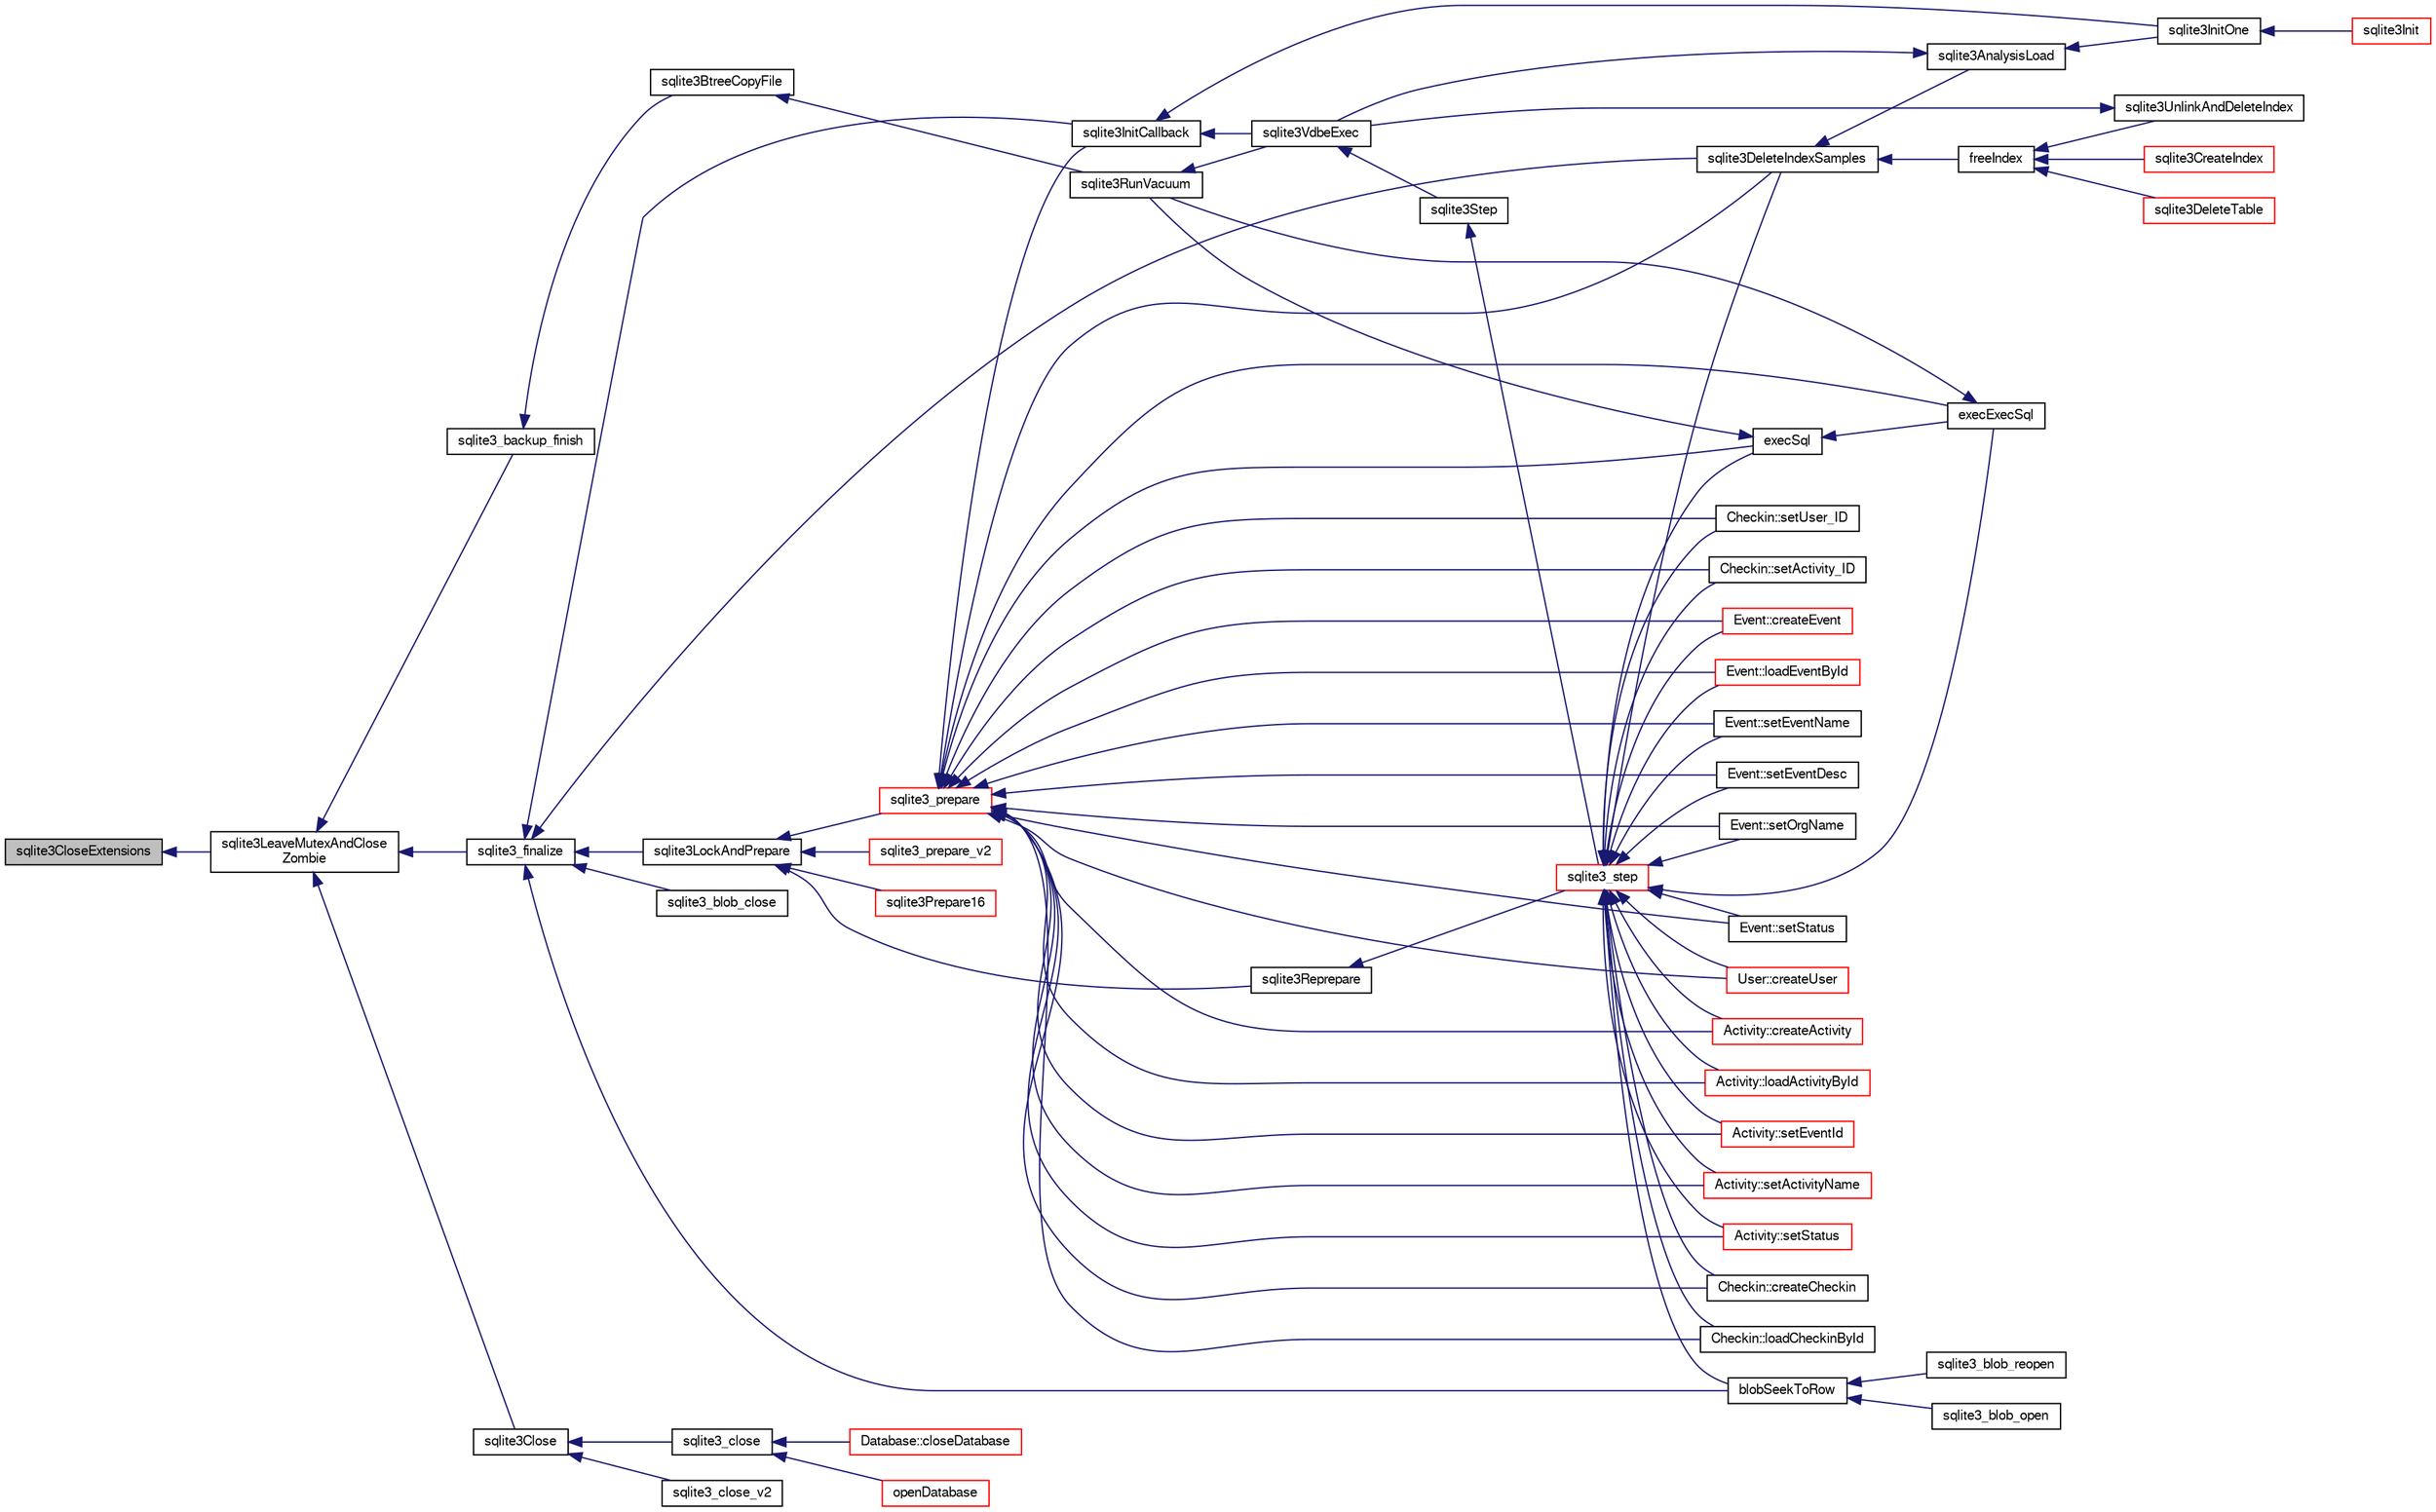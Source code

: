 digraph "sqlite3CloseExtensions"
{
  edge [fontname="FreeSans",fontsize="10",labelfontname="FreeSans",labelfontsize="10"];
  node [fontname="FreeSans",fontsize="10",shape=record];
  rankdir="LR";
  Node472481 [label="sqlite3CloseExtensions",height=0.2,width=0.4,color="black", fillcolor="grey75", style="filled", fontcolor="black"];
  Node472481 -> Node472482 [dir="back",color="midnightblue",fontsize="10",style="solid",fontname="FreeSans"];
  Node472482 [label="sqlite3LeaveMutexAndClose\lZombie",height=0.2,width=0.4,color="black", fillcolor="white", style="filled",URL="$sqlite3_8c.html#afe3a37c29dcb0fe9fc15fe07a3976f59"];
  Node472482 -> Node472483 [dir="back",color="midnightblue",fontsize="10",style="solid",fontname="FreeSans"];
  Node472483 [label="sqlite3_backup_finish",height=0.2,width=0.4,color="black", fillcolor="white", style="filled",URL="$sqlite3_8h.html#a176857dd58d99be53b6d7305533e0048"];
  Node472483 -> Node472484 [dir="back",color="midnightblue",fontsize="10",style="solid",fontname="FreeSans"];
  Node472484 [label="sqlite3BtreeCopyFile",height=0.2,width=0.4,color="black", fillcolor="white", style="filled",URL="$sqlite3_8c.html#a4d9e19a79f0d5c1dfcef0bd137ae83f9"];
  Node472484 -> Node472485 [dir="back",color="midnightblue",fontsize="10",style="solid",fontname="FreeSans"];
  Node472485 [label="sqlite3RunVacuum",height=0.2,width=0.4,color="black", fillcolor="white", style="filled",URL="$sqlite3_8c.html#a5e83ddc7b3e7e8e79ad5d1fc92de1d2f"];
  Node472485 -> Node472486 [dir="back",color="midnightblue",fontsize="10",style="solid",fontname="FreeSans"];
  Node472486 [label="sqlite3VdbeExec",height=0.2,width=0.4,color="black", fillcolor="white", style="filled",URL="$sqlite3_8c.html#a8ce40a614bdc56719c4d642b1e4dfb21"];
  Node472486 -> Node472487 [dir="back",color="midnightblue",fontsize="10",style="solid",fontname="FreeSans"];
  Node472487 [label="sqlite3Step",height=0.2,width=0.4,color="black", fillcolor="white", style="filled",URL="$sqlite3_8c.html#a3f2872e873e2758a4beedad1d5113554"];
  Node472487 -> Node472488 [dir="back",color="midnightblue",fontsize="10",style="solid",fontname="FreeSans"];
  Node472488 [label="sqlite3_step",height=0.2,width=0.4,color="red", fillcolor="white", style="filled",URL="$sqlite3_8h.html#ac1e491ce36b7471eb28387f7d3c74334"];
  Node472488 -> Node472489 [dir="back",color="midnightblue",fontsize="10",style="solid",fontname="FreeSans"];
  Node472489 [label="Activity::createActivity",height=0.2,width=0.4,color="red", fillcolor="white", style="filled",URL="$classActivity.html#a813cc5e52c14ab49b39014c134e3425b"];
  Node472488 -> Node472492 [dir="back",color="midnightblue",fontsize="10",style="solid",fontname="FreeSans"];
  Node472492 [label="Activity::loadActivityById",height=0.2,width=0.4,color="red", fillcolor="white", style="filled",URL="$classActivity.html#abe4ffb4f08a47212ebf9013259d9e7fd"];
  Node472488 -> Node472494 [dir="back",color="midnightblue",fontsize="10",style="solid",fontname="FreeSans"];
  Node472494 [label="Activity::setEventId",height=0.2,width=0.4,color="red", fillcolor="white", style="filled",URL="$classActivity.html#adb1d0fd0d08f473e068f0a4086bfa9ca"];
  Node472488 -> Node472495 [dir="back",color="midnightblue",fontsize="10",style="solid",fontname="FreeSans"];
  Node472495 [label="Activity::setActivityName",height=0.2,width=0.4,color="red", fillcolor="white", style="filled",URL="$classActivity.html#a62dc3737b33915a36086f9dd26d16a81"];
  Node472488 -> Node472496 [dir="back",color="midnightblue",fontsize="10",style="solid",fontname="FreeSans"];
  Node472496 [label="Activity::setStatus",height=0.2,width=0.4,color="red", fillcolor="white", style="filled",URL="$classActivity.html#af618135a7738f4d2a7ee147a8ef912ea"];
  Node472488 -> Node472497 [dir="back",color="midnightblue",fontsize="10",style="solid",fontname="FreeSans"];
  Node472497 [label="Checkin::createCheckin",height=0.2,width=0.4,color="black", fillcolor="white", style="filled",URL="$classCheckin.html#a4e40acdf7fff0e607f6de4f24f3a163c"];
  Node472488 -> Node472498 [dir="back",color="midnightblue",fontsize="10",style="solid",fontname="FreeSans"];
  Node472498 [label="Checkin::loadCheckinById",height=0.2,width=0.4,color="black", fillcolor="white", style="filled",URL="$classCheckin.html#a3461f70ea6c68475225f2a07f78a21e0"];
  Node472488 -> Node472499 [dir="back",color="midnightblue",fontsize="10",style="solid",fontname="FreeSans"];
  Node472499 [label="Checkin::setUser_ID",height=0.2,width=0.4,color="black", fillcolor="white", style="filled",URL="$classCheckin.html#a76ab640f4f912876dbebf183db5359c6"];
  Node472488 -> Node472500 [dir="back",color="midnightblue",fontsize="10",style="solid",fontname="FreeSans"];
  Node472500 [label="Checkin::setActivity_ID",height=0.2,width=0.4,color="black", fillcolor="white", style="filled",URL="$classCheckin.html#ab2ff3ec2604ec73a42af25874a00b232"];
  Node472488 -> Node472501 [dir="back",color="midnightblue",fontsize="10",style="solid",fontname="FreeSans"];
  Node472501 [label="Event::createEvent",height=0.2,width=0.4,color="red", fillcolor="white", style="filled",URL="$classEvent.html#a77adb9f4a46ffb32c2d931f0691f5903"];
  Node472488 -> Node472502 [dir="back",color="midnightblue",fontsize="10",style="solid",fontname="FreeSans"];
  Node472502 [label="Event::loadEventById",height=0.2,width=0.4,color="red", fillcolor="white", style="filled",URL="$classEvent.html#afa66cea33f722dbeecb69cc98fdea055"];
  Node472488 -> Node472503 [dir="back",color="midnightblue",fontsize="10",style="solid",fontname="FreeSans"];
  Node472503 [label="Event::setEventName",height=0.2,width=0.4,color="black", fillcolor="white", style="filled",URL="$classEvent.html#a10596b6ca077df05184e30d62b08729d"];
  Node472488 -> Node472504 [dir="back",color="midnightblue",fontsize="10",style="solid",fontname="FreeSans"];
  Node472504 [label="Event::setEventDesc",height=0.2,width=0.4,color="black", fillcolor="white", style="filled",URL="$classEvent.html#ae36b8377dcae792f1c5c4726024c981b"];
  Node472488 -> Node472505 [dir="back",color="midnightblue",fontsize="10",style="solid",fontname="FreeSans"];
  Node472505 [label="Event::setOrgName",height=0.2,width=0.4,color="black", fillcolor="white", style="filled",URL="$classEvent.html#a19aac0f776bd764563a54977656cf680"];
  Node472488 -> Node472506 [dir="back",color="midnightblue",fontsize="10",style="solid",fontname="FreeSans"];
  Node472506 [label="Event::setStatus",height=0.2,width=0.4,color="black", fillcolor="white", style="filled",URL="$classEvent.html#ab0a6b9285af0f4172eb841e2b80f8972"];
  Node472488 -> Node472507 [dir="back",color="midnightblue",fontsize="10",style="solid",fontname="FreeSans"];
  Node472507 [label="blobSeekToRow",height=0.2,width=0.4,color="black", fillcolor="white", style="filled",URL="$sqlite3_8c.html#afff57e13332b98c8a44a7cebe38962ab"];
  Node472507 -> Node472508 [dir="back",color="midnightblue",fontsize="10",style="solid",fontname="FreeSans"];
  Node472508 [label="sqlite3_blob_open",height=0.2,width=0.4,color="black", fillcolor="white", style="filled",URL="$sqlite3_8h.html#adb8ad839a5bdd62a43785132bc7dd518"];
  Node472507 -> Node472509 [dir="back",color="midnightblue",fontsize="10",style="solid",fontname="FreeSans"];
  Node472509 [label="sqlite3_blob_reopen",height=0.2,width=0.4,color="black", fillcolor="white", style="filled",URL="$sqlite3_8h.html#abc77c24fdc0150138490359a94360f7e"];
  Node472488 -> Node472510 [dir="back",color="midnightblue",fontsize="10",style="solid",fontname="FreeSans"];
  Node472510 [label="sqlite3DeleteIndexSamples",height=0.2,width=0.4,color="black", fillcolor="white", style="filled",URL="$sqlite3_8c.html#aaeda0302fbf61397ec009f65bed047ef"];
  Node472510 -> Node472511 [dir="back",color="midnightblue",fontsize="10",style="solid",fontname="FreeSans"];
  Node472511 [label="sqlite3AnalysisLoad",height=0.2,width=0.4,color="black", fillcolor="white", style="filled",URL="$sqlite3_8c.html#a48a2301c27e1d3d68708b9b8761b5a01"];
  Node472511 -> Node472486 [dir="back",color="midnightblue",fontsize="10",style="solid",fontname="FreeSans"];
  Node472511 -> Node472512 [dir="back",color="midnightblue",fontsize="10",style="solid",fontname="FreeSans"];
  Node472512 [label="sqlite3InitOne",height=0.2,width=0.4,color="black", fillcolor="white", style="filled",URL="$sqlite3_8c.html#ac4318b25df65269906b0379251fe9b85"];
  Node472512 -> Node472513 [dir="back",color="midnightblue",fontsize="10",style="solid",fontname="FreeSans"];
  Node472513 [label="sqlite3Init",height=0.2,width=0.4,color="red", fillcolor="white", style="filled",URL="$sqlite3_8c.html#aed74e3dc765631a833f522f425ff5a48"];
  Node472510 -> Node472613 [dir="back",color="midnightblue",fontsize="10",style="solid",fontname="FreeSans"];
  Node472613 [label="freeIndex",height=0.2,width=0.4,color="black", fillcolor="white", style="filled",URL="$sqlite3_8c.html#a00907c99c18d5bcb9d0b38c077146c31"];
  Node472613 -> Node472614 [dir="back",color="midnightblue",fontsize="10",style="solid",fontname="FreeSans"];
  Node472614 [label="sqlite3UnlinkAndDeleteIndex",height=0.2,width=0.4,color="black", fillcolor="white", style="filled",URL="$sqlite3_8c.html#a889f2dcb438c56db37a6d61e9f25e244"];
  Node472614 -> Node472486 [dir="back",color="midnightblue",fontsize="10",style="solid",fontname="FreeSans"];
  Node472613 -> Node472615 [dir="back",color="midnightblue",fontsize="10",style="solid",fontname="FreeSans"];
  Node472615 [label="sqlite3DeleteTable",height=0.2,width=0.4,color="red", fillcolor="white", style="filled",URL="$sqlite3_8c.html#a7fd3d507375a381a3807f92735318973"];
  Node472613 -> Node472525 [dir="back",color="midnightblue",fontsize="10",style="solid",fontname="FreeSans"];
  Node472525 [label="sqlite3CreateIndex",height=0.2,width=0.4,color="red", fillcolor="white", style="filled",URL="$sqlite3_8c.html#a8dbe5e590ab6c58a8c45f34f7c81e825"];
  Node472488 -> Node472670 [dir="back",color="midnightblue",fontsize="10",style="solid",fontname="FreeSans"];
  Node472670 [label="execSql",height=0.2,width=0.4,color="black", fillcolor="white", style="filled",URL="$sqlite3_8c.html#a7d16651b98a110662f4c265eff0246cb"];
  Node472670 -> Node472671 [dir="back",color="midnightblue",fontsize="10",style="solid",fontname="FreeSans"];
  Node472671 [label="execExecSql",height=0.2,width=0.4,color="black", fillcolor="white", style="filled",URL="$sqlite3_8c.html#ac1be09a6c047f21133d16378d301e0d4"];
  Node472671 -> Node472485 [dir="back",color="midnightblue",fontsize="10",style="solid",fontname="FreeSans"];
  Node472670 -> Node472485 [dir="back",color="midnightblue",fontsize="10",style="solid",fontname="FreeSans"];
  Node472488 -> Node472671 [dir="back",color="midnightblue",fontsize="10",style="solid",fontname="FreeSans"];
  Node472488 -> Node472672 [dir="back",color="midnightblue",fontsize="10",style="solid",fontname="FreeSans"];
  Node472672 [label="User::createUser",height=0.2,width=0.4,color="red", fillcolor="white", style="filled",URL="$classUser.html#a22ed673939e8cc0a136130b809bba513"];
  Node472482 -> Node472706 [dir="back",color="midnightblue",fontsize="10",style="solid",fontname="FreeSans"];
  Node472706 [label="sqlite3_finalize",height=0.2,width=0.4,color="black", fillcolor="white", style="filled",URL="$sqlite3_8h.html#a801195c0f771d40bb4be1e40f3b88945"];
  Node472706 -> Node472507 [dir="back",color="midnightblue",fontsize="10",style="solid",fontname="FreeSans"];
  Node472706 -> Node472707 [dir="back",color="midnightblue",fontsize="10",style="solid",fontname="FreeSans"];
  Node472707 [label="sqlite3_blob_close",height=0.2,width=0.4,color="black", fillcolor="white", style="filled",URL="$sqlite3_8h.html#a8885ae884821e14e1e4501183c5833d6"];
  Node472706 -> Node472510 [dir="back",color="midnightblue",fontsize="10",style="solid",fontname="FreeSans"];
  Node472706 -> Node472669 [dir="back",color="midnightblue",fontsize="10",style="solid",fontname="FreeSans"];
  Node472669 [label="sqlite3InitCallback",height=0.2,width=0.4,color="black", fillcolor="white", style="filled",URL="$sqlite3_8c.html#a5183ff3c8b5311c7332250013ee018b3"];
  Node472669 -> Node472486 [dir="back",color="midnightblue",fontsize="10",style="solid",fontname="FreeSans"];
  Node472669 -> Node472512 [dir="back",color="midnightblue",fontsize="10",style="solid",fontname="FreeSans"];
  Node472706 -> Node472666 [dir="back",color="midnightblue",fontsize="10",style="solid",fontname="FreeSans"];
  Node472666 [label="sqlite3LockAndPrepare",height=0.2,width=0.4,color="black", fillcolor="white", style="filled",URL="$sqlite3_8c.html#a5db1ec5589aa2b02c6d979211a8789bd"];
  Node472666 -> Node472667 [dir="back",color="midnightblue",fontsize="10",style="solid",fontname="FreeSans"];
  Node472667 [label="sqlite3Reprepare",height=0.2,width=0.4,color="black", fillcolor="white", style="filled",URL="$sqlite3_8c.html#a7e2f7299cc947d07e782f6ac561fa937"];
  Node472667 -> Node472488 [dir="back",color="midnightblue",fontsize="10",style="solid",fontname="FreeSans"];
  Node472666 -> Node472668 [dir="back",color="midnightblue",fontsize="10",style="solid",fontname="FreeSans"];
  Node472668 [label="sqlite3_prepare",height=0.2,width=0.4,color="red", fillcolor="white", style="filled",URL="$sqlite3_8h.html#a8c39e7b9dbeff01f0a399b46d4b29f1c"];
  Node472668 -> Node472489 [dir="back",color="midnightblue",fontsize="10",style="solid",fontname="FreeSans"];
  Node472668 -> Node472492 [dir="back",color="midnightblue",fontsize="10",style="solid",fontname="FreeSans"];
  Node472668 -> Node472494 [dir="back",color="midnightblue",fontsize="10",style="solid",fontname="FreeSans"];
  Node472668 -> Node472495 [dir="back",color="midnightblue",fontsize="10",style="solid",fontname="FreeSans"];
  Node472668 -> Node472496 [dir="back",color="midnightblue",fontsize="10",style="solid",fontname="FreeSans"];
  Node472668 -> Node472497 [dir="back",color="midnightblue",fontsize="10",style="solid",fontname="FreeSans"];
  Node472668 -> Node472498 [dir="back",color="midnightblue",fontsize="10",style="solid",fontname="FreeSans"];
  Node472668 -> Node472499 [dir="back",color="midnightblue",fontsize="10",style="solid",fontname="FreeSans"];
  Node472668 -> Node472500 [dir="back",color="midnightblue",fontsize="10",style="solid",fontname="FreeSans"];
  Node472668 -> Node472501 [dir="back",color="midnightblue",fontsize="10",style="solid",fontname="FreeSans"];
  Node472668 -> Node472502 [dir="back",color="midnightblue",fontsize="10",style="solid",fontname="FreeSans"];
  Node472668 -> Node472503 [dir="back",color="midnightblue",fontsize="10",style="solid",fontname="FreeSans"];
  Node472668 -> Node472504 [dir="back",color="midnightblue",fontsize="10",style="solid",fontname="FreeSans"];
  Node472668 -> Node472505 [dir="back",color="midnightblue",fontsize="10",style="solid",fontname="FreeSans"];
  Node472668 -> Node472506 [dir="back",color="midnightblue",fontsize="10",style="solid",fontname="FreeSans"];
  Node472668 -> Node472510 [dir="back",color="midnightblue",fontsize="10",style="solid",fontname="FreeSans"];
  Node472668 -> Node472669 [dir="back",color="midnightblue",fontsize="10",style="solid",fontname="FreeSans"];
  Node472668 -> Node472670 [dir="back",color="midnightblue",fontsize="10",style="solid",fontname="FreeSans"];
  Node472668 -> Node472671 [dir="back",color="midnightblue",fontsize="10",style="solid",fontname="FreeSans"];
  Node472668 -> Node472672 [dir="back",color="midnightblue",fontsize="10",style="solid",fontname="FreeSans"];
  Node472666 -> Node472677 [dir="back",color="midnightblue",fontsize="10",style="solid",fontname="FreeSans"];
  Node472677 [label="sqlite3_prepare_v2",height=0.2,width=0.4,color="red", fillcolor="white", style="filled",URL="$sqlite3_8h.html#a85d4203bb54c984c5325c2f5b3664985"];
  Node472666 -> Node472680 [dir="back",color="midnightblue",fontsize="10",style="solid",fontname="FreeSans"];
  Node472680 [label="sqlite3Prepare16",height=0.2,width=0.4,color="red", fillcolor="white", style="filled",URL="$sqlite3_8c.html#a5842e6724b91885125f83c438da1f15b"];
  Node472482 -> Node472738 [dir="back",color="midnightblue",fontsize="10",style="solid",fontname="FreeSans"];
  Node472738 [label="sqlite3Close",height=0.2,width=0.4,color="black", fillcolor="white", style="filled",URL="$sqlite3_8c.html#aa9f2e73837bba8d721dbde0964ffce11"];
  Node472738 -> Node472739 [dir="back",color="midnightblue",fontsize="10",style="solid",fontname="FreeSans"];
  Node472739 [label="sqlite3_close",height=0.2,width=0.4,color="black", fillcolor="white", style="filled",URL="$sqlite3_8h.html#ac43c9032fc6ef3b2a231dc3a9fa44b2d"];
  Node472739 -> Node472740 [dir="back",color="midnightblue",fontsize="10",style="solid",fontname="FreeSans"];
  Node472740 [label="Database::closeDatabase",height=0.2,width=0.4,color="red", fillcolor="white", style="filled",URL="$classDatabase.html#a46102d6a468364377fbb410eb1866897"];
  Node472739 -> Node472714 [dir="back",color="midnightblue",fontsize="10",style="solid",fontname="FreeSans"];
  Node472714 [label="openDatabase",height=0.2,width=0.4,color="red", fillcolor="white", style="filled",URL="$sqlite3_8c.html#a6a9c3bc3a64234e863413f41db473758"];
  Node472738 -> Node472742 [dir="back",color="midnightblue",fontsize="10",style="solid",fontname="FreeSans"];
  Node472742 [label="sqlite3_close_v2",height=0.2,width=0.4,color="black", fillcolor="white", style="filled",URL="$sqlite3_8h.html#ad2cb8462eaba28b4c8410ef55a4282b4"];
}
